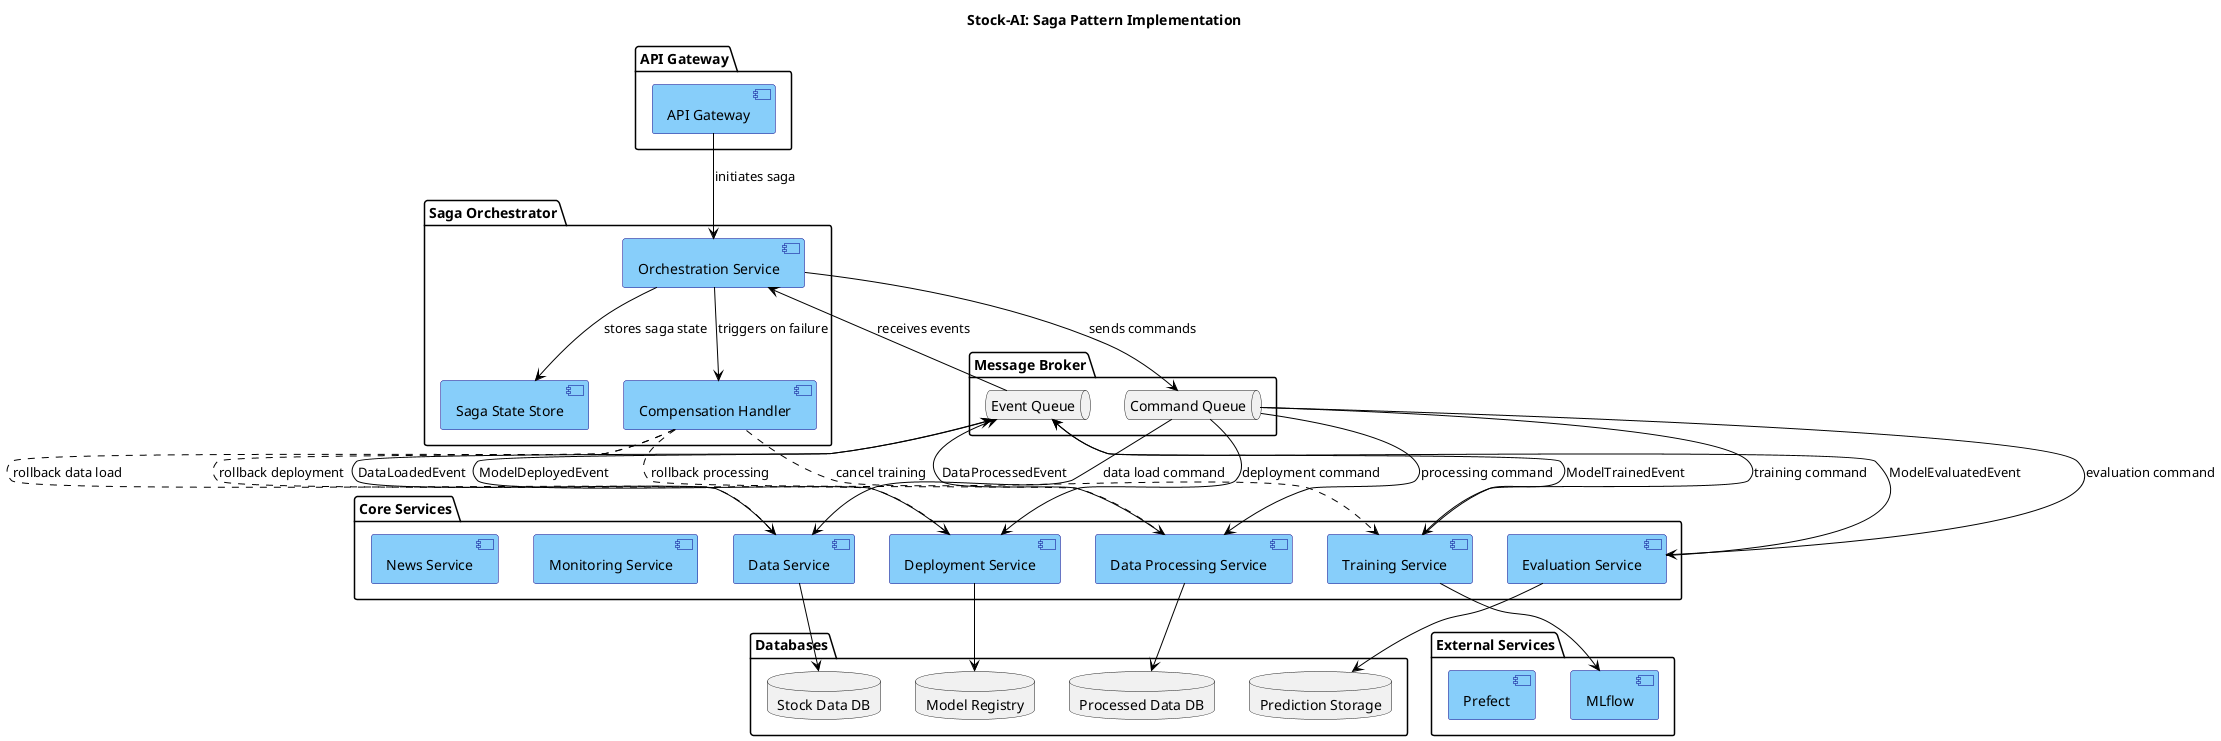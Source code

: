@startuml Saga_Pattern_Component_Diagram

title Stock-AI: Saga Pattern Implementation

skinparam component {
  BackgroundColor LightSkyBlue
  BorderColor DarkBlue
  ArrowColor Black
}

package "API Gateway" {
  [API Gateway] as api
}

package "Saga Orchestrator" {
  [Orchestration Service] as orchestrator
  [Saga State Store] as sagaStore
  [Compensation Handler] as compensationHandler
}

package "Core Services" {
  [Data Service] as dataService
  [Data Processing Service] as dataProcessingService
  [Training Service] as trainingService
  [Evaluation Service] as evaluationService
  [Deployment Service] as deploymentService
  [Monitoring Service] as monitoringService
  [News Service] as newsService
}

package "Message Broker" {
  queue "Command Queue" as commandQueue
  queue "Event Queue" as eventQueue
}

package "Databases" {
  database "Stock Data DB" as stockDB
  database "Processed Data DB" as processedDB
  database "Prediction Storage" as predictionDB
  database "Model Registry" as modelRegistry
}

package "External Services" {
  [MLflow] as mlflow
  [Prefect] as prefect
}

' API Gateway interactions
api --> orchestrator : initiates saga

' Orchestrator interactions with queues
orchestrator --> commandQueue : sends commands
orchestrator <-- eventQueue : receives events
orchestrator --> sagaStore : stores saga state
orchestrator --> compensationHandler : triggers on failure

' Service interactions with queues
commandQueue --> dataService : data load command
commandQueue --> dataProcessingService : processing command
commandQueue --> trainingService : training command
commandQueue --> evaluationService : evaluation command
commandQueue --> deploymentService : deployment command

' Event publications
dataService --> eventQueue : DataLoadedEvent
dataProcessingService --> eventQueue : DataProcessedEvent
trainingService --> eventQueue : ModelTrainedEvent
evaluationService --> eventQueue : ModelEvaluatedEvent
deploymentService --> eventQueue : ModelDeployedEvent

' Service databases
dataService --> stockDB
dataProcessingService --> processedDB
trainingService --> mlflow
evaluationService --> predictionDB
deploymentService --> modelRegistry

' Compensation paths (dashed)
compensationHandler ..> dataService : rollback data load
compensationHandler ..> dataProcessingService : rollback processing
compensationHandler ..> trainingService : cancel training
compensationHandler ..> deploymentService : rollback deployment

@enduml

